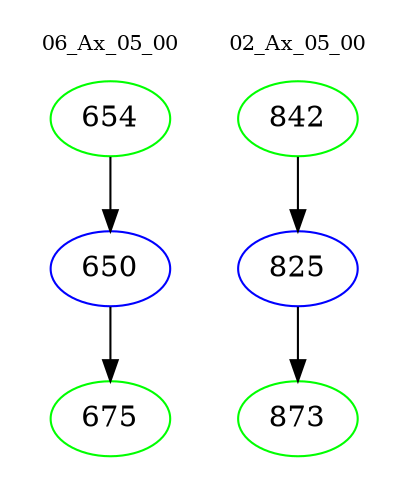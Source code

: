 digraph{
subgraph cluster_0 {
color = white
label = "06_Ax_05_00";
fontsize=10;
T0_654 [label="654", color="green"]
T0_654 -> T0_650 [color="black"]
T0_650 [label="650", color="blue"]
T0_650 -> T0_675 [color="black"]
T0_675 [label="675", color="green"]
}
subgraph cluster_1 {
color = white
label = "02_Ax_05_00";
fontsize=10;
T1_842 [label="842", color="green"]
T1_842 -> T1_825 [color="black"]
T1_825 [label="825", color="blue"]
T1_825 -> T1_873 [color="black"]
T1_873 [label="873", color="green"]
}
}
